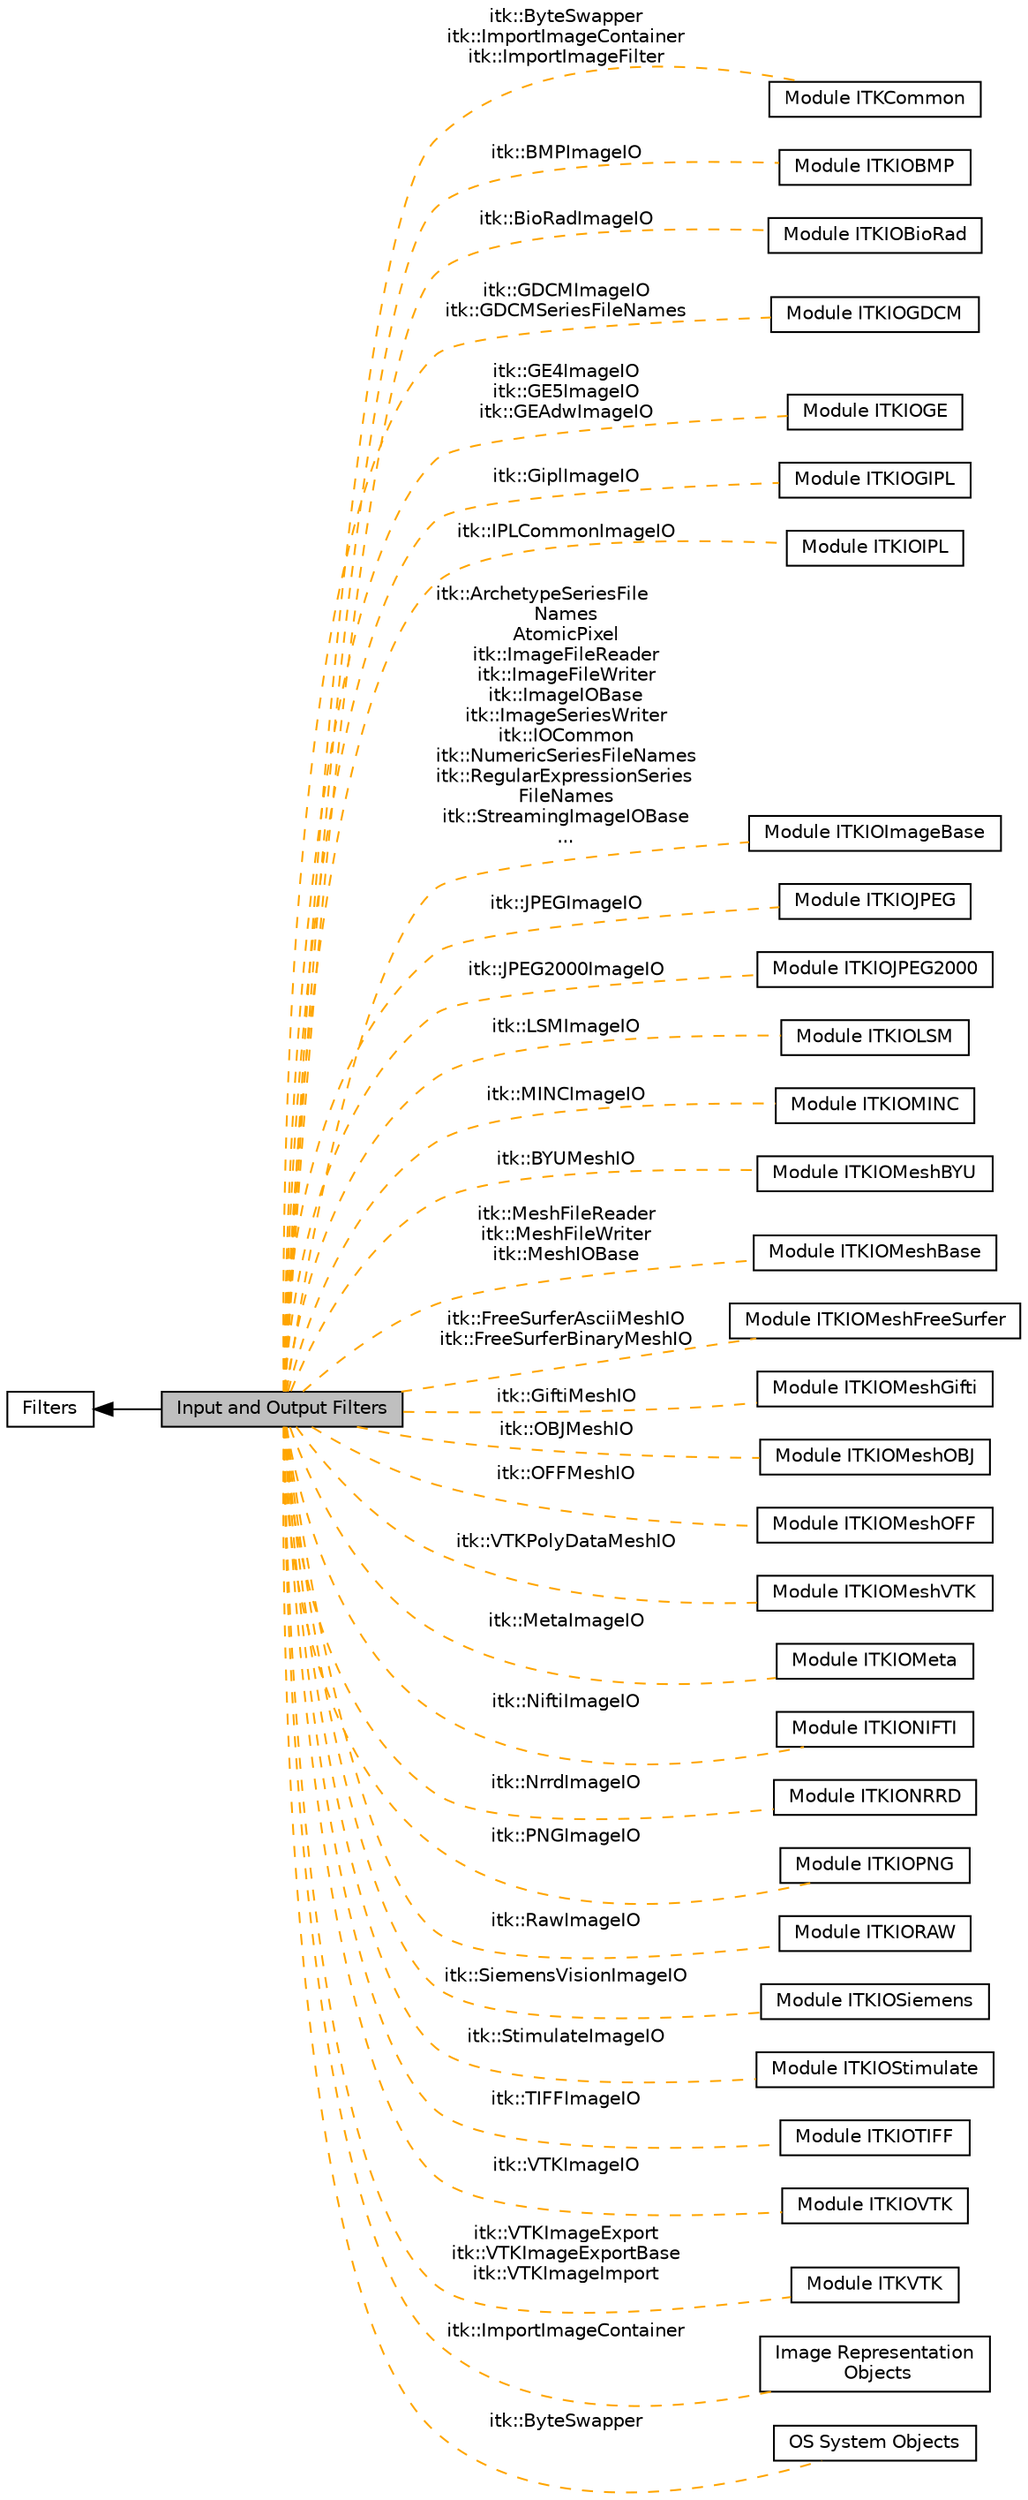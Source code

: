 digraph "Input and Output Filters"
{
  edge [fontname="Helvetica",fontsize="10",labelfontname="Helvetica",labelfontsize="10"];
  node [fontname="Helvetica",fontsize="10",shape=box];
  rankdir=LR;
  Node2 [label="Filters",height=0.2,width=0.4,color="black", fillcolor="white", style="filled",URL="$group__Filters.html",tooltip=" "];
  Node1 [label="Input and Output Filters",height=0.2,width=0.4,color="black", fillcolor="grey75", style="filled", fontcolor="black",tooltip=" "];
  Node7 [label="Module ITKCommon",height=0.2,width=0.4,color="black", fillcolor="white", style="filled",URL="$group__ITKCommon.html",tooltip=" "];
  Node5 [label="Module ITKIOBMP",height=0.2,width=0.4,color="black", fillcolor="white", style="filled",URL="$group__ITKIOBMP.html",tooltip=" "];
  Node4 [label="Module ITKIOBioRad",height=0.2,width=0.4,color="black", fillcolor="white", style="filled",URL="$group__ITKIOBioRad.html",tooltip=" "];
  Node10 [label="Module ITKIOGDCM",height=0.2,width=0.4,color="black", fillcolor="white", style="filled",URL="$group__ITKIOGDCM.html",tooltip=" "];
  Node11 [label="Module ITKIOGE",height=0.2,width=0.4,color="black", fillcolor="white", style="filled",URL="$group__ITKIOGE.html",tooltip=" "];
  Node13 [label="Module ITKIOGIPL",height=0.2,width=0.4,color="black", fillcolor="white", style="filled",URL="$group__ITKIOGIPL.html",tooltip=" "];
  Node15 [label="Module ITKIOIPL",height=0.2,width=0.4,color="black", fillcolor="white", style="filled",URL="$group__ITKIOIPL.html",tooltip=" "];
  Node3 [label="Module ITKIOImageBase",height=0.2,width=0.4,color="black", fillcolor="white", style="filled",URL="$group__ITKIOImageBase.html",tooltip=" "];
  Node17 [label="Module ITKIOJPEG",height=0.2,width=0.4,color="black", fillcolor="white", style="filled",URL="$group__ITKIOJPEG.html",tooltip=" "];
  Node16 [label="Module ITKIOJPEG2000",height=0.2,width=0.4,color="black", fillcolor="white", style="filled",URL="$group__ITKIOJPEG2000.html",tooltip=" "];
  Node18 [label="Module ITKIOLSM",height=0.2,width=0.4,color="black", fillcolor="white", style="filled",URL="$group__ITKIOLSM.html",tooltip=" "];
  Node21 [label="Module ITKIOMINC",height=0.2,width=0.4,color="black", fillcolor="white", style="filled",URL="$group__ITKIOMINC.html",tooltip=" "];
  Node8 [label="Module ITKIOMeshBYU",height=0.2,width=0.4,color="black", fillcolor="white", style="filled",URL="$group__ITKIOMeshBYU.html",tooltip=" "];
  Node19 [label="Module ITKIOMeshBase",height=0.2,width=0.4,color="black", fillcolor="white", style="filled",URL="$group__ITKIOMeshBase.html",tooltip=" "];
  Node9 [label="Module ITKIOMeshFreeSurfer",height=0.2,width=0.4,color="black", fillcolor="white", style="filled",URL="$group__ITKIOMeshFreeSurfer.html",tooltip=" "];
  Node12 [label="Module ITKIOMeshGifti",height=0.2,width=0.4,color="black", fillcolor="white", style="filled",URL="$group__ITKIOMeshGifti.html",tooltip=" "];
  Node24 [label="Module ITKIOMeshOBJ",height=0.2,width=0.4,color="black", fillcolor="white", style="filled",URL="$group__ITKIOMeshOBJ.html",tooltip=" "];
  Node25 [label="Module ITKIOMeshOFF",height=0.2,width=0.4,color="black", fillcolor="white", style="filled",URL="$group__ITKIOMeshOFF.html",tooltip=" "];
  Node33 [label="Module ITKIOMeshVTK",height=0.2,width=0.4,color="black", fillcolor="white", style="filled",URL="$group__ITKIOMeshVTK.html",tooltip=" "];
  Node20 [label="Module ITKIOMeta",height=0.2,width=0.4,color="black", fillcolor="white", style="filled",URL="$group__ITKIOMeta.html",tooltip=" "];
  Node22 [label="Module ITKIONIFTI",height=0.2,width=0.4,color="black", fillcolor="white", style="filled",URL="$group__ITKIONIFTI.html",tooltip=" "];
  Node23 [label="Module ITKIONRRD",height=0.2,width=0.4,color="black", fillcolor="white", style="filled",URL="$group__ITKIONRRD.html",tooltip=" "];
  Node26 [label="Module ITKIOPNG",height=0.2,width=0.4,color="black", fillcolor="white", style="filled",URL="$group__ITKIOPNG.html",tooltip=" "];
  Node27 [label="Module ITKIORAW",height=0.2,width=0.4,color="black", fillcolor="white", style="filled",URL="$group__ITKIORAW.html",tooltip=" "];
  Node28 [label="Module ITKIOSiemens",height=0.2,width=0.4,color="black", fillcolor="white", style="filled",URL="$group__ITKIOSiemens.html",tooltip=" "];
  Node29 [label="Module ITKIOStimulate",height=0.2,width=0.4,color="black", fillcolor="white", style="filled",URL="$group__ITKIOStimulate.html",tooltip=" "];
  Node30 [label="Module ITKIOTIFF",height=0.2,width=0.4,color="black", fillcolor="white", style="filled",URL="$group__ITKIOTIFF.html",tooltip=" "];
  Node32 [label="Module ITKIOVTK",height=0.2,width=0.4,color="black", fillcolor="white", style="filled",URL="$group__ITKIOVTK.html",tooltip=" "];
  Node31 [label="Module ITKVTK",height=0.2,width=0.4,color="black", fillcolor="white", style="filled",URL="$group__ITKVTK.html",tooltip=" "];
  Node14 [label="Image Representation\l Objects",height=0.2,width=0.4,color="black", fillcolor="white", style="filled",URL="$group__ImageObjects.html",tooltip=" "];
  Node6 [label="OS System Objects",height=0.2,width=0.4,color="black", fillcolor="white", style="filled",URL="$group__OSSystemObjects.html",tooltip=" "];
  Node2->Node1 [shape=plaintext, dir="back", style="solid"];
  Node1->Node3 [shape=plaintext, label="itk::ArchetypeSeriesFile\lNames\nAtomicPixel\nitk::ImageFileReader\nitk::ImageFileWriter\nitk::ImageIOBase\nitk::ImageSeriesWriter\nitk::IOCommon\nitk::NumericSeriesFileNames\nitk::RegularExpressionSeries\lFileNames\nitk::StreamingImageIOBase\n...", color="orange", dir="none", style="dashed"];
  Node1->Node4 [shape=plaintext, label="itk::BioRadImageIO", color="orange", dir="none", style="dashed"];
  Node1->Node5 [shape=plaintext, label="itk::BMPImageIO", color="orange", dir="none", style="dashed"];
  Node1->Node6 [shape=plaintext, label="itk::ByteSwapper", color="orange", dir="none", style="dashed"];
  Node1->Node7 [shape=plaintext, label="itk::ByteSwapper\nitk::ImportImageContainer\nitk::ImportImageFilter", color="orange", dir="none", style="dashed"];
  Node1->Node8 [shape=plaintext, label="itk::BYUMeshIO", color="orange", dir="none", style="dashed"];
  Node1->Node9 [shape=plaintext, label="itk::FreeSurferAsciiMeshIO\nitk::FreeSurferBinaryMeshIO", color="orange", dir="none", style="dashed"];
  Node1->Node10 [shape=plaintext, label="itk::GDCMImageIO\nitk::GDCMSeriesFileNames", color="orange", dir="none", style="dashed"];
  Node1->Node11 [shape=plaintext, label="itk::GE4ImageIO\nitk::GE5ImageIO\nitk::GEAdwImageIO", color="orange", dir="none", style="dashed"];
  Node1->Node12 [shape=plaintext, label="itk::GiftiMeshIO", color="orange", dir="none", style="dashed"];
  Node1->Node13 [shape=plaintext, label="itk::GiplImageIO", color="orange", dir="none", style="dashed"];
  Node1->Node14 [shape=plaintext, label="itk::ImportImageContainer", color="orange", dir="none", style="dashed"];
  Node1->Node15 [shape=plaintext, label="itk::IPLCommonImageIO", color="orange", dir="none", style="dashed"];
  Node1->Node16 [shape=plaintext, label="itk::JPEG2000ImageIO", color="orange", dir="none", style="dashed"];
  Node1->Node17 [shape=plaintext, label="itk::JPEGImageIO", color="orange", dir="none", style="dashed"];
  Node1->Node18 [shape=plaintext, label="itk::LSMImageIO", color="orange", dir="none", style="dashed"];
  Node1->Node19 [shape=plaintext, label="itk::MeshFileReader\nitk::MeshFileWriter\nitk::MeshIOBase", color="orange", dir="none", style="dashed"];
  Node1->Node20 [shape=plaintext, label="itk::MetaImageIO", color="orange", dir="none", style="dashed"];
  Node1->Node21 [shape=plaintext, label="itk::MINCImageIO", color="orange", dir="none", style="dashed"];
  Node1->Node22 [shape=plaintext, label="itk::NiftiImageIO", color="orange", dir="none", style="dashed"];
  Node1->Node23 [shape=plaintext, label="itk::NrrdImageIO", color="orange", dir="none", style="dashed"];
  Node1->Node24 [shape=plaintext, label="itk::OBJMeshIO", color="orange", dir="none", style="dashed"];
  Node1->Node25 [shape=plaintext, label="itk::OFFMeshIO", color="orange", dir="none", style="dashed"];
  Node1->Node26 [shape=plaintext, label="itk::PNGImageIO", color="orange", dir="none", style="dashed"];
  Node1->Node27 [shape=plaintext, label="itk::RawImageIO", color="orange", dir="none", style="dashed"];
  Node1->Node28 [shape=plaintext, label="itk::SiemensVisionImageIO", color="orange", dir="none", style="dashed"];
  Node1->Node29 [shape=plaintext, label="itk::StimulateImageIO", color="orange", dir="none", style="dashed"];
  Node1->Node30 [shape=plaintext, label="itk::TIFFImageIO", color="orange", dir="none", style="dashed"];
  Node1->Node31 [shape=plaintext, label="itk::VTKImageExport\nitk::VTKImageExportBase\nitk::VTKImageImport", color="orange", dir="none", style="dashed"];
  Node1->Node32 [shape=plaintext, label="itk::VTKImageIO", color="orange", dir="none", style="dashed"];
  Node1->Node33 [shape=plaintext, label="itk::VTKPolyDataMeshIO", color="orange", dir="none", style="dashed"];
}
